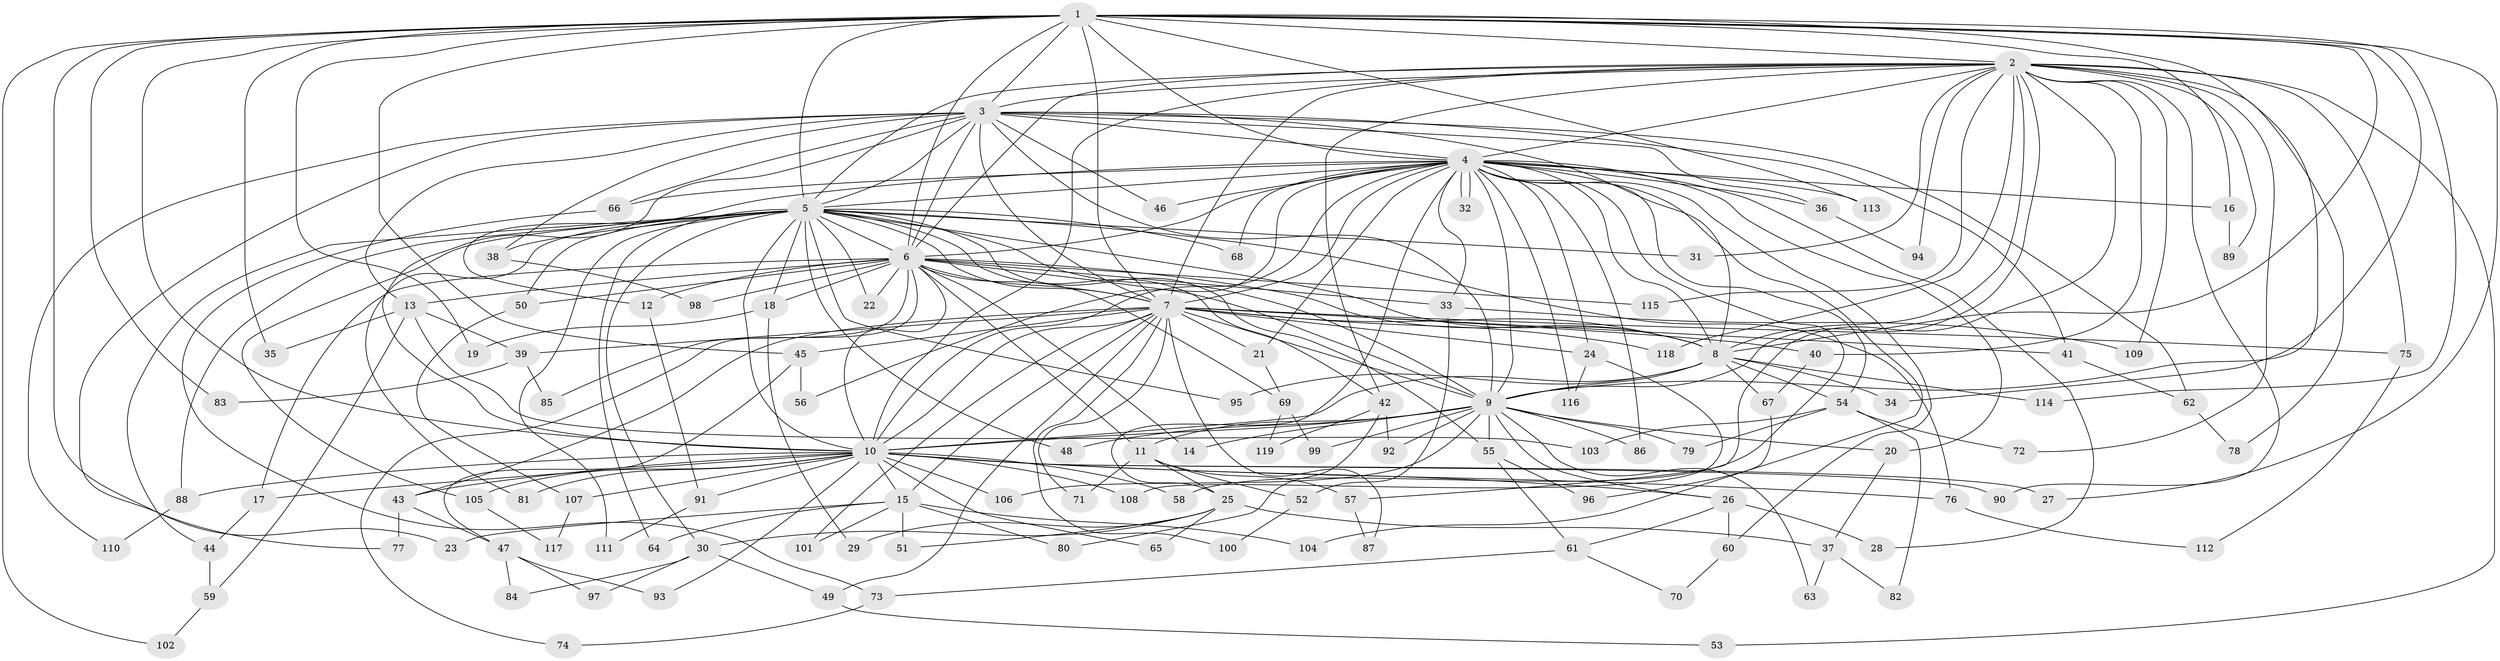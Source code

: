 // coarse degree distribution, {18: 0.010869565217391304, 21: 0.021739130434782608, 22: 0.010869565217391304, 29: 0.010869565217391304, 25: 0.010869565217391304, 23: 0.010869565217391304, 20: 0.010869565217391304, 24: 0.010869565217391304, 11: 0.010869565217391304, 3: 0.1956521739130435, 8: 0.021739130434782608, 2: 0.532608695652174, 4: 0.08695652173913043, 5: 0.03260869565217391, 7: 0.010869565217391304, 6: 0.010869565217391304}
// Generated by graph-tools (version 1.1) at 2025/41/03/06/25 10:41:41]
// undirected, 119 vertices, 263 edges
graph export_dot {
graph [start="1"]
  node [color=gray90,style=filled];
  1;
  2;
  3;
  4;
  5;
  6;
  7;
  8;
  9;
  10;
  11;
  12;
  13;
  14;
  15;
  16;
  17;
  18;
  19;
  20;
  21;
  22;
  23;
  24;
  25;
  26;
  27;
  28;
  29;
  30;
  31;
  32;
  33;
  34;
  35;
  36;
  37;
  38;
  39;
  40;
  41;
  42;
  43;
  44;
  45;
  46;
  47;
  48;
  49;
  50;
  51;
  52;
  53;
  54;
  55;
  56;
  57;
  58;
  59;
  60;
  61;
  62;
  63;
  64;
  65;
  66;
  67;
  68;
  69;
  70;
  71;
  72;
  73;
  74;
  75;
  76;
  77;
  78;
  79;
  80;
  81;
  82;
  83;
  84;
  85;
  86;
  87;
  88;
  89;
  90;
  91;
  92;
  93;
  94;
  95;
  96;
  97;
  98;
  99;
  100;
  101;
  102;
  103;
  104;
  105;
  106;
  107;
  108;
  109;
  110;
  111;
  112;
  113;
  114;
  115;
  116;
  117;
  118;
  119;
  1 -- 2;
  1 -- 3;
  1 -- 4;
  1 -- 5;
  1 -- 6;
  1 -- 7;
  1 -- 8;
  1 -- 9;
  1 -- 10;
  1 -- 16;
  1 -- 19;
  1 -- 23;
  1 -- 27;
  1 -- 34;
  1 -- 35;
  1 -- 45;
  1 -- 83;
  1 -- 102;
  1 -- 113;
  1 -- 114;
  2 -- 3;
  2 -- 4;
  2 -- 5;
  2 -- 6;
  2 -- 7;
  2 -- 8;
  2 -- 9;
  2 -- 10;
  2 -- 31;
  2 -- 40;
  2 -- 42;
  2 -- 53;
  2 -- 57;
  2 -- 72;
  2 -- 75;
  2 -- 78;
  2 -- 89;
  2 -- 90;
  2 -- 94;
  2 -- 109;
  2 -- 115;
  2 -- 118;
  3 -- 4;
  3 -- 5;
  3 -- 6;
  3 -- 7;
  3 -- 8;
  3 -- 9;
  3 -- 10;
  3 -- 13;
  3 -- 36;
  3 -- 38;
  3 -- 41;
  3 -- 46;
  3 -- 62;
  3 -- 66;
  3 -- 77;
  3 -- 110;
  4 -- 5;
  4 -- 6;
  4 -- 7;
  4 -- 8;
  4 -- 9;
  4 -- 10;
  4 -- 12;
  4 -- 16;
  4 -- 20;
  4 -- 21;
  4 -- 24;
  4 -- 25;
  4 -- 28;
  4 -- 32;
  4 -- 32;
  4 -- 33;
  4 -- 36;
  4 -- 46;
  4 -- 54;
  4 -- 56;
  4 -- 58;
  4 -- 60;
  4 -- 66;
  4 -- 68;
  4 -- 86;
  4 -- 104;
  4 -- 113;
  4 -- 116;
  5 -- 6;
  5 -- 7;
  5 -- 8;
  5 -- 9;
  5 -- 10;
  5 -- 18;
  5 -- 22;
  5 -- 30;
  5 -- 31;
  5 -- 38;
  5 -- 42;
  5 -- 44;
  5 -- 48;
  5 -- 50;
  5 -- 55;
  5 -- 64;
  5 -- 68;
  5 -- 76;
  5 -- 81;
  5 -- 88;
  5 -- 95;
  5 -- 105;
  5 -- 111;
  6 -- 7;
  6 -- 8;
  6 -- 9;
  6 -- 10;
  6 -- 11;
  6 -- 12;
  6 -- 13;
  6 -- 14;
  6 -- 17;
  6 -- 18;
  6 -- 22;
  6 -- 33;
  6 -- 50;
  6 -- 69;
  6 -- 74;
  6 -- 85;
  6 -- 98;
  6 -- 115;
  7 -- 8;
  7 -- 9;
  7 -- 10;
  7 -- 15;
  7 -- 21;
  7 -- 24;
  7 -- 39;
  7 -- 40;
  7 -- 41;
  7 -- 43;
  7 -- 45;
  7 -- 49;
  7 -- 71;
  7 -- 75;
  7 -- 87;
  7 -- 100;
  7 -- 101;
  7 -- 118;
  8 -- 9;
  8 -- 10;
  8 -- 34;
  8 -- 54;
  8 -- 67;
  8 -- 95;
  8 -- 114;
  9 -- 10;
  9 -- 11;
  9 -- 14;
  9 -- 20;
  9 -- 26;
  9 -- 48;
  9 -- 55;
  9 -- 63;
  9 -- 79;
  9 -- 86;
  9 -- 92;
  9 -- 99;
  9 -- 106;
  10 -- 15;
  10 -- 17;
  10 -- 26;
  10 -- 27;
  10 -- 43;
  10 -- 58;
  10 -- 65;
  10 -- 76;
  10 -- 81;
  10 -- 88;
  10 -- 90;
  10 -- 91;
  10 -- 93;
  10 -- 105;
  10 -- 106;
  10 -- 107;
  10 -- 108;
  11 -- 25;
  11 -- 52;
  11 -- 57;
  11 -- 71;
  12 -- 91;
  13 -- 35;
  13 -- 39;
  13 -- 59;
  13 -- 103;
  15 -- 23;
  15 -- 51;
  15 -- 64;
  15 -- 80;
  15 -- 101;
  15 -- 104;
  16 -- 89;
  17 -- 44;
  18 -- 19;
  18 -- 29;
  20 -- 37;
  21 -- 69;
  24 -- 108;
  24 -- 116;
  25 -- 29;
  25 -- 30;
  25 -- 37;
  25 -- 51;
  25 -- 65;
  26 -- 28;
  26 -- 60;
  26 -- 61;
  30 -- 49;
  30 -- 84;
  30 -- 97;
  33 -- 52;
  33 -- 109;
  36 -- 94;
  37 -- 63;
  37 -- 82;
  38 -- 98;
  39 -- 83;
  39 -- 85;
  40 -- 67;
  41 -- 62;
  42 -- 80;
  42 -- 92;
  42 -- 119;
  43 -- 47;
  43 -- 77;
  44 -- 59;
  45 -- 47;
  45 -- 56;
  47 -- 84;
  47 -- 93;
  47 -- 97;
  49 -- 53;
  50 -- 107;
  52 -- 100;
  54 -- 72;
  54 -- 79;
  54 -- 82;
  54 -- 103;
  55 -- 61;
  55 -- 96;
  57 -- 87;
  59 -- 102;
  60 -- 70;
  61 -- 70;
  61 -- 73;
  62 -- 78;
  66 -- 73;
  67 -- 96;
  69 -- 99;
  69 -- 119;
  73 -- 74;
  75 -- 112;
  76 -- 112;
  88 -- 110;
  91 -- 111;
  105 -- 117;
  107 -- 117;
}
